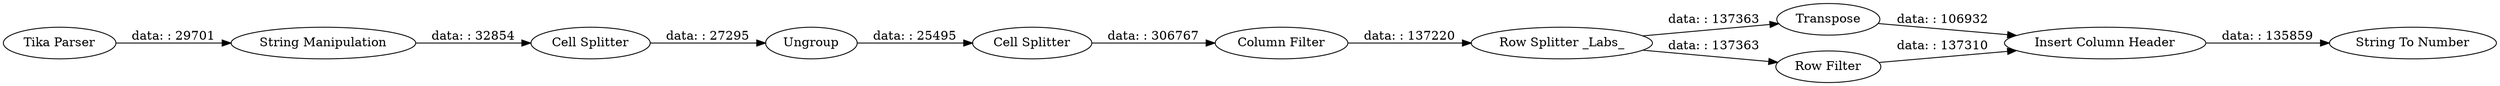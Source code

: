 digraph {
	"-3642319436697664924_9" [label=Ungroup]
	"-3642319436697664924_29" [label="String To Number"]
	"-3642319436697664924_1" [label="Tika Parser"]
	"-3642319436697664924_26" [label=Transpose]
	"-3642319436697664924_12" [label="Cell Splitter"]
	"-3642319436697664924_28" [label="Row Filter"]
	"-3642319436697664924_21" [label="String Manipulation"]
	"-3642319436697664924_27" [label="Insert Column Header"]
	"-3642319436697664924_8" [label="Cell Splitter"]
	"-3642319436697664924_22" [label="Column Filter"]
	"-3642319436697664924_25" [label="Row Splitter _Labs_"]
	"-3642319436697664924_27" -> "-3642319436697664924_29" [label="data: : 135859"]
	"-3642319436697664924_9" -> "-3642319436697664924_12" [label="data: : 25495"]
	"-3642319436697664924_25" -> "-3642319436697664924_26" [label="data: : 137363"]
	"-3642319436697664924_21" -> "-3642319436697664924_8" [label="data: : 32854"]
	"-3642319436697664924_1" -> "-3642319436697664924_21" [label="data: : 29701"]
	"-3642319436697664924_26" -> "-3642319436697664924_27" [label="data: : 106932"]
	"-3642319436697664924_28" -> "-3642319436697664924_27" [label="data: : 137310"]
	"-3642319436697664924_22" -> "-3642319436697664924_25" [label="data: : 137220"]
	"-3642319436697664924_8" -> "-3642319436697664924_9" [label="data: : 27295"]
	"-3642319436697664924_12" -> "-3642319436697664924_22" [label="data: : 306767"]
	"-3642319436697664924_25" -> "-3642319436697664924_28" [label="data: : 137363"]
	rankdir=LR
}
